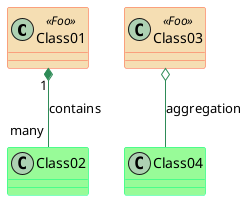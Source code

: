@startuml


skinparam class {
	BackgroundColor PaleGreen
	ArrowColor SeaGreen
	BorderColor SpringGreen
	BackgroundColor<<Foo>> Wheat
	BorderColor<<Foo>> Tomato
}

skinparam stereotypeCBackgroundColor YellowGreen

Class01 "1" *-- "many" Class02 : contains

Class03 o-- Class04 : aggregation


skinparam stereotypeCBackgroundColor YellowGreen
skinparam stereotypeCBackgroundColor<< Foo >> DimGray

Class01 <<Foo>>
Class03 <<Foo>>

@enduml